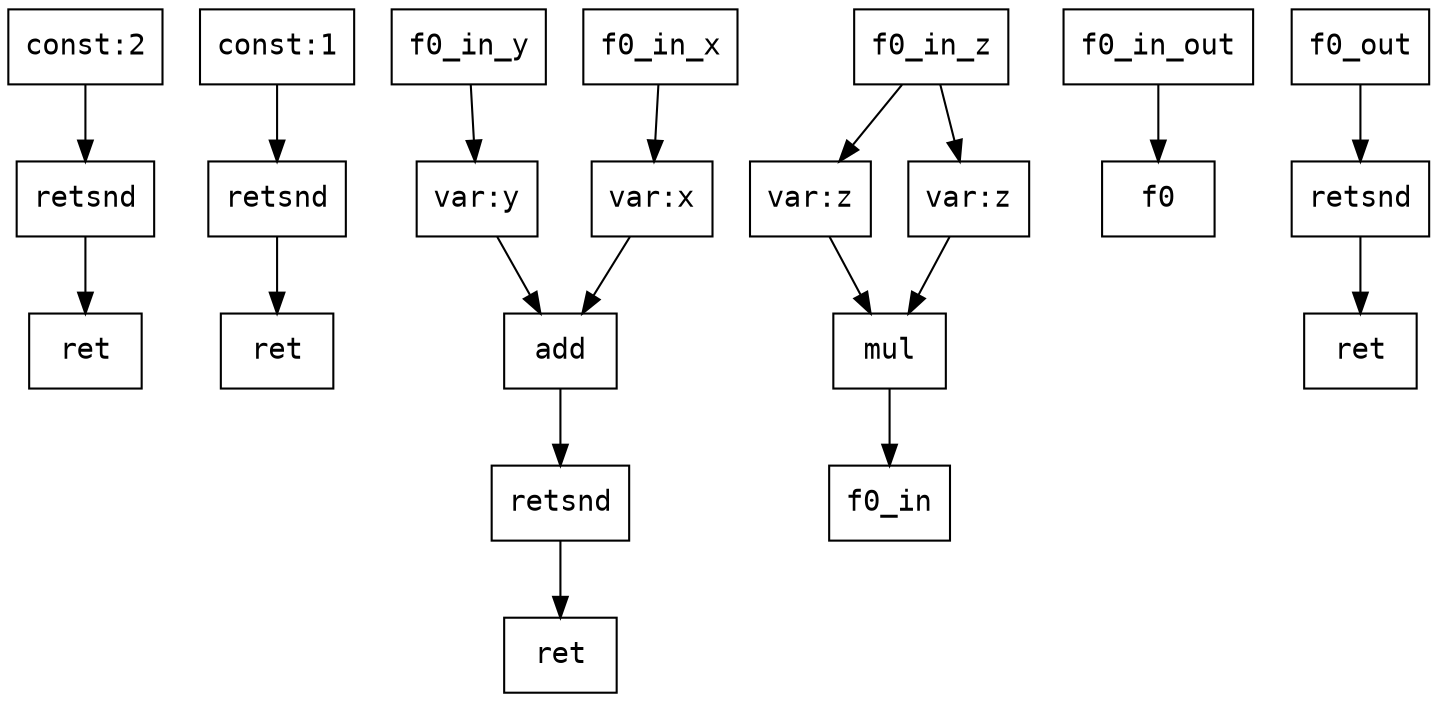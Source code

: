 digraph Dataflow {
  node [shape=record, fontname="Courier"];
  "f0_let0_out" [label="const:2"];
  "f0_let0_retsnd" [label="retsnd"];
  "f0_let0_out" -> "f0_let0_retsnd";
  "f0_let0_ret" [label="ret"];
  "f0_let0_retsnd" -> "f0_let0_ret";
  "f0_let1_out" [label="const:1"];
  "f0_let1_retsnd" [label="retsnd"];
  "f0_let1_out" -> "f0_let1_retsnd";
  "f0_let1_ret" [label="ret"];
  "f0_let1_retsnd" -> "f0_let1_ret";
  "f0_in_let0_l_out" [label="var:x"];
  "f0_in_x" -> "f0_in_let0_l_out";
  "f0_in_let0_r_out" [label="var:y"];
  "f0_in_y" -> "f0_in_let0_r_out";
  "f0_in_let0_out" [label="add"];
  "f0_in_let0_l_out" -> "f0_in_let0_out";
  "f0_in_let0_r_out" -> "f0_in_let0_out";
  "f0_in_let0_retsnd" [label="retsnd"];
  "f0_in_let0_out" -> "f0_in_let0_retsnd";
  "f0_in_let0_ret" [label="ret"];
  "f0_in_let0_retsnd" -> "f0_in_let0_ret";
  "f0_in_in_l_out" [label="var:z"];
  "f0_in_z" -> "f0_in_in_l_out";
  "f0_in_in_r_out" [label="var:z"];
  "f0_in_z" -> "f0_in_in_r_out";
  "f0_in_in_out" [label="mul"];
  "f0_in_in_l_out" -> "f0_in_in_out";
  "f0_in_in_r_out" -> "f0_in_in_out";
  "f0_in_in_out" -> "f0_in";
  "f0_in_out" -> f0;
  "f0_retsnd" [label="retsnd"];
  "f0_out" -> "f0_retsnd";
  "f0_ret" [label="ret"];
  "f0_retsnd" -> "f0_ret";
}
